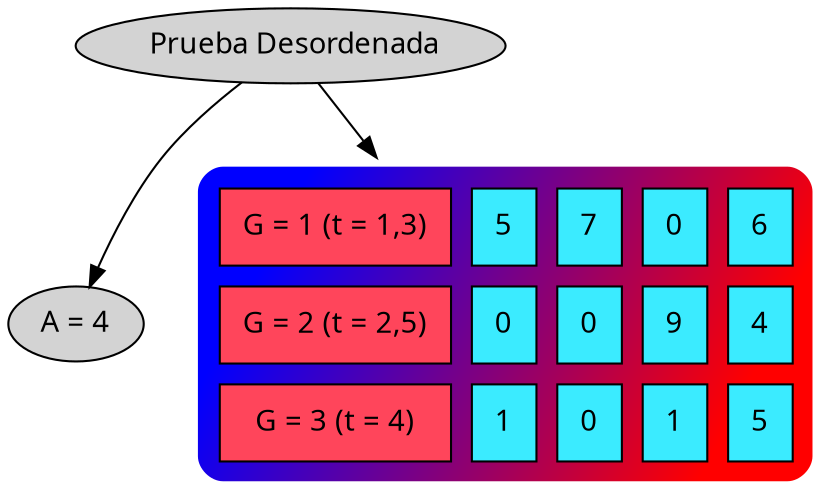  digraph G {
	            a0 [ label=" Prueba Desordenada" fontname="Impact" bgcolor="#ff3d61" style="filled"] 
                a1 [ label="A = 4" fontname="Impact" bgcolor="#ff3d61" style="filled"]

                a2 [ shape="none" fontname="Impact" label=< <TABLE border="0" cellspacing="10" cellpadding="10" style="rounded" bgcolor="blue:red" gradientangle="315">

<TR><TD border="1" bgcolor="#ff455b">G = 1 (t = 1,3)</TD><TD border="1" bgcolor="#3bebff">5</TD>
<TD border="1" bgcolor="#3bebff">7</TD>
<TD border="1" bgcolor="#3bebff">0</TD>
<TD border="1" bgcolor="#3bebff">6</TD>
</TR>
<TR><TD border="1" bgcolor="#ff455b">G = 2 (t = 2,5)</TD><TD border="1" bgcolor="#3bebff">0</TD>
<TD border="1" bgcolor="#3bebff">0</TD>
<TD border="1" bgcolor="#3bebff">9</TD>
<TD border="1" bgcolor="#3bebff">4</TD>
</TR>
<TR><TD border="1" bgcolor="#ff455b">G = 3 (t = 4)</TD><TD border="1" bgcolor="#3bebff">1</TD>
<TD border="1" bgcolor="#3bebff">0</TD>
<TD border="1" bgcolor="#3bebff">1</TD>
<TD border="1" bgcolor="#3bebff">5</TD>
</TR>

</TABLE>>]

                        a0 -> a1;

                        a0 -> a2;
}